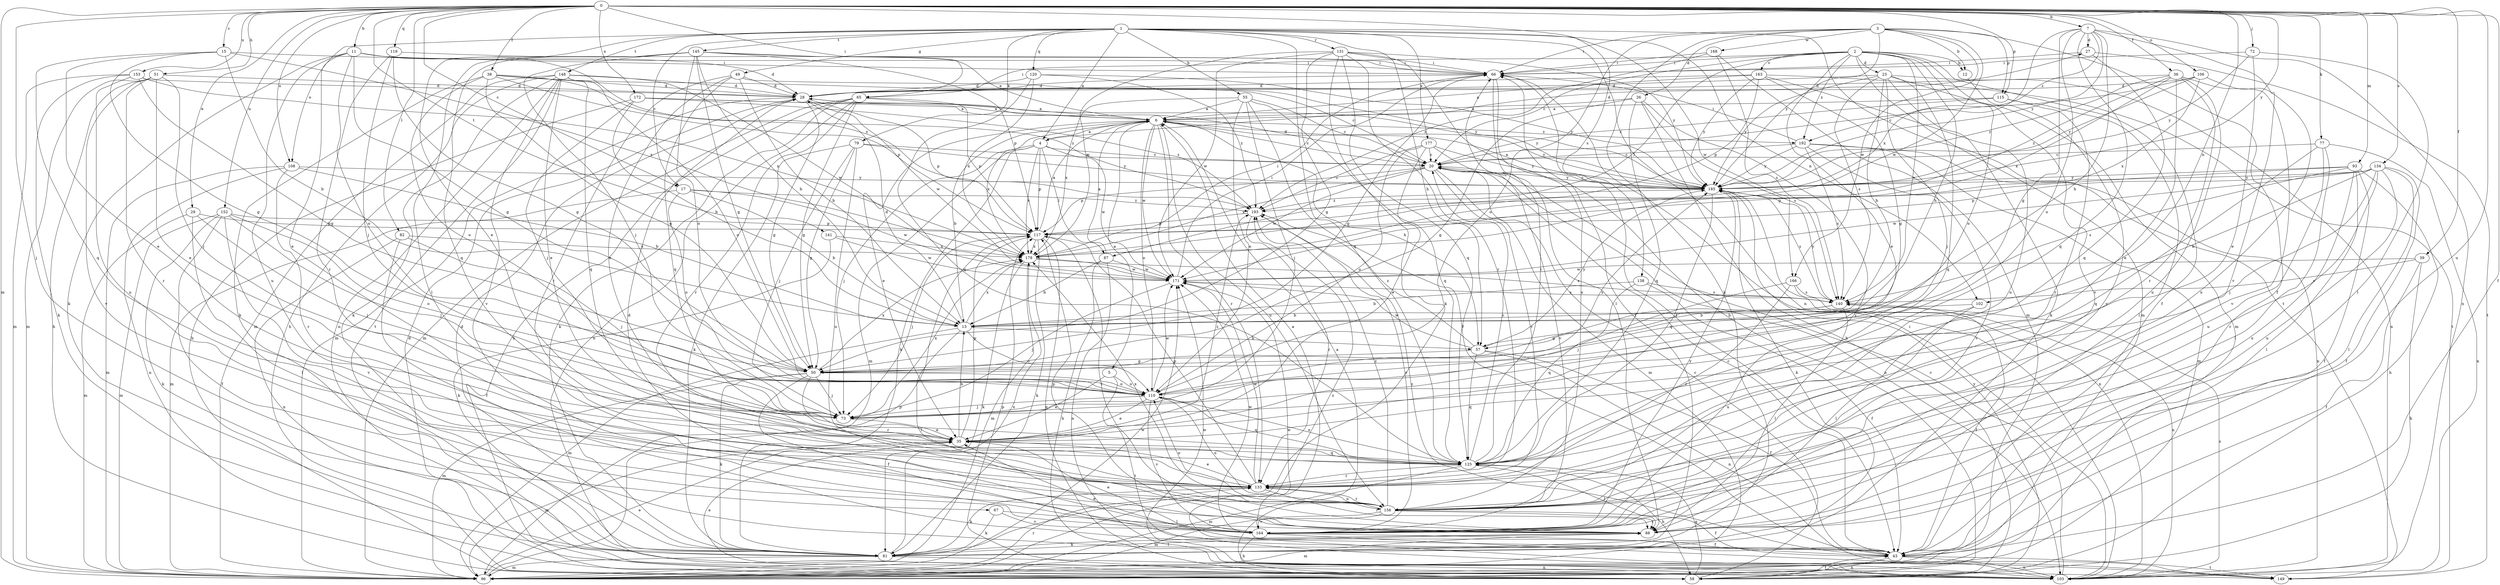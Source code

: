 strict digraph  {
0;
1;
2;
3;
4;
5;
6;
7;
11;
12;
13;
15;
17;
20;
23;
26;
27;
28;
29;
35;
36;
38;
39;
43;
49;
50;
51;
55;
57;
58;
65;
66;
67;
72;
73;
77;
79;
81;
82;
87;
88;
93;
96;
102;
103;
106;
108;
110;
115;
117;
119;
120;
125;
131;
133;
134;
138;
140;
141;
145;
148;
149;
152;
153;
156;
163;
164;
166;
168;
171;
172;
177;
178;
185;
192;
193;
0 -> 7  [label=b];
0 -> 11  [label=b];
0 -> 15  [label=c];
0 -> 17  [label=c];
0 -> 29  [label=e];
0 -> 36  [label=f];
0 -> 38  [label=f];
0 -> 39  [label=f];
0 -> 43  [label=f];
0 -> 51  [label=h];
0 -> 65  [label=i];
0 -> 67  [label=j];
0 -> 72  [label=j];
0 -> 77  [label=k];
0 -> 82  [label=l];
0 -> 93  [label=m];
0 -> 96  [label=m];
0 -> 102  [label=n];
0 -> 106  [label=o];
0 -> 108  [label=o];
0 -> 115  [label=p];
0 -> 119  [label=q];
0 -> 134  [label=s];
0 -> 138  [label=s];
0 -> 141  [label=t];
0 -> 152  [label=u];
0 -> 153  [label=u];
0 -> 156  [label=u];
0 -> 172  [label=x];
0 -> 185  [label=y];
1 -> 4  [label=a];
1 -> 17  [label=c];
1 -> 35  [label=e];
1 -> 49  [label=g];
1 -> 55  [label=h];
1 -> 57  [label=h];
1 -> 79  [label=k];
1 -> 102  [label=n];
1 -> 103  [label=n];
1 -> 108  [label=o];
1 -> 120  [label=q];
1 -> 125  [label=q];
1 -> 131  [label=r];
1 -> 145  [label=t];
1 -> 148  [label=t];
1 -> 149  [label=t];
1 -> 166  [label=w];
1 -> 177  [label=x];
2 -> 12  [label=b];
2 -> 20  [label=c];
2 -> 23  [label=d];
2 -> 35  [label=e];
2 -> 43  [label=f];
2 -> 57  [label=h];
2 -> 65  [label=i];
2 -> 66  [label=i];
2 -> 87  [label=l];
2 -> 96  [label=m];
2 -> 110  [label=o];
2 -> 140  [label=s];
2 -> 163  [label=v];
2 -> 164  [label=v];
2 -> 192  [label=z];
3 -> 12  [label=b];
3 -> 26  [label=d];
3 -> 43  [label=f];
3 -> 66  [label=i];
3 -> 81  [label=k];
3 -> 110  [label=o];
3 -> 115  [label=p];
3 -> 166  [label=w];
3 -> 168  [label=w];
3 -> 171  [label=w];
3 -> 185  [label=y];
4 -> 20  [label=c];
4 -> 27  [label=d];
4 -> 73  [label=j];
4 -> 81  [label=k];
4 -> 87  [label=l];
4 -> 96  [label=m];
4 -> 117  [label=p];
4 -> 171  [label=w];
4 -> 178  [label=x];
5 -> 35  [label=e];
5 -> 110  [label=o];
5 -> 149  [label=t];
6 -> 4  [label=a];
6 -> 5  [label=a];
6 -> 13  [label=b];
6 -> 20  [label=c];
6 -> 35  [label=e];
6 -> 57  [label=h];
6 -> 110  [label=o];
6 -> 133  [label=r];
6 -> 156  [label=u];
6 -> 171  [label=w];
6 -> 178  [label=x];
6 -> 185  [label=y];
6 -> 192  [label=z];
7 -> 27  [label=d];
7 -> 50  [label=g];
7 -> 57  [label=h];
7 -> 103  [label=n];
7 -> 110  [label=o];
7 -> 125  [label=q];
7 -> 164  [label=v];
7 -> 178  [label=x];
7 -> 185  [label=y];
7 -> 192  [label=z];
11 -> 28  [label=d];
11 -> 35  [label=e];
11 -> 50  [label=g];
11 -> 66  [label=i];
11 -> 81  [label=k];
11 -> 110  [label=o];
11 -> 156  [label=u];
11 -> 193  [label=z];
12 -> 164  [label=v];
13 -> 28  [label=d];
13 -> 57  [label=h];
13 -> 88  [label=l];
13 -> 96  [label=m];
13 -> 110  [label=o];
13 -> 178  [label=x];
15 -> 13  [label=b];
15 -> 35  [label=e];
15 -> 50  [label=g];
15 -> 66  [label=i];
15 -> 125  [label=q];
15 -> 178  [label=x];
17 -> 13  [label=b];
17 -> 96  [label=m];
17 -> 110  [label=o];
17 -> 171  [label=w];
17 -> 193  [label=z];
20 -> 28  [label=d];
20 -> 96  [label=m];
20 -> 103  [label=n];
20 -> 117  [label=p];
20 -> 133  [label=r];
20 -> 171  [label=w];
20 -> 178  [label=x];
20 -> 185  [label=y];
23 -> 13  [label=b];
23 -> 28  [label=d];
23 -> 73  [label=j];
23 -> 81  [label=k];
23 -> 96  [label=m];
23 -> 103  [label=n];
23 -> 125  [label=q];
23 -> 140  [label=s];
23 -> 185  [label=y];
26 -> 6  [label=a];
26 -> 50  [label=g];
26 -> 58  [label=h];
26 -> 125  [label=q];
26 -> 140  [label=s];
26 -> 164  [label=v];
27 -> 66  [label=i];
27 -> 125  [label=q];
27 -> 149  [label=t];
28 -> 6  [label=a];
28 -> 50  [label=g];
28 -> 96  [label=m];
28 -> 117  [label=p];
28 -> 171  [label=w];
29 -> 73  [label=j];
29 -> 88  [label=l];
29 -> 96  [label=m];
29 -> 117  [label=p];
35 -> 13  [label=b];
35 -> 96  [label=m];
35 -> 117  [label=p];
35 -> 125  [label=q];
35 -> 193  [label=z];
36 -> 28  [label=d];
36 -> 35  [label=e];
36 -> 133  [label=r];
36 -> 156  [label=u];
36 -> 164  [label=v];
36 -> 178  [label=x];
36 -> 185  [label=y];
36 -> 193  [label=z];
38 -> 20  [label=c];
38 -> 28  [label=d];
38 -> 50  [label=g];
38 -> 81  [label=k];
38 -> 110  [label=o];
38 -> 117  [label=p];
38 -> 193  [label=z];
39 -> 43  [label=f];
39 -> 58  [label=h];
39 -> 140  [label=s];
39 -> 171  [label=w];
43 -> 20  [label=c];
43 -> 35  [label=e];
43 -> 58  [label=h];
43 -> 103  [label=n];
43 -> 149  [label=t];
43 -> 193  [label=z];
49 -> 13  [label=b];
49 -> 28  [label=d];
49 -> 35  [label=e];
49 -> 125  [label=q];
49 -> 133  [label=r];
49 -> 185  [label=y];
50 -> 43  [label=f];
50 -> 73  [label=j];
50 -> 81  [label=k];
50 -> 96  [label=m];
50 -> 110  [label=o];
50 -> 133  [label=r];
50 -> 178  [label=x];
51 -> 28  [label=d];
51 -> 35  [label=e];
51 -> 58  [label=h];
51 -> 73  [label=j];
51 -> 96  [label=m];
51 -> 133  [label=r];
51 -> 164  [label=v];
55 -> 6  [label=a];
55 -> 20  [label=c];
55 -> 43  [label=f];
55 -> 73  [label=j];
55 -> 110  [label=o];
55 -> 125  [label=q];
55 -> 178  [label=x];
57 -> 43  [label=f];
57 -> 50  [label=g];
57 -> 103  [label=n];
57 -> 125  [label=q];
57 -> 171  [label=w];
57 -> 185  [label=y];
57 -> 193  [label=z];
58 -> 20  [label=c];
58 -> 28  [label=d];
58 -> 43  [label=f];
58 -> 117  [label=p];
58 -> 125  [label=q];
58 -> 185  [label=y];
65 -> 6  [label=a];
65 -> 50  [label=g];
65 -> 58  [label=h];
65 -> 81  [label=k];
65 -> 96  [label=m];
65 -> 103  [label=n];
65 -> 117  [label=p];
65 -> 133  [label=r];
66 -> 28  [label=d];
66 -> 43  [label=f];
66 -> 50  [label=g];
66 -> 88  [label=l];
66 -> 156  [label=u];
67 -> 81  [label=k];
67 -> 88  [label=l];
67 -> 164  [label=v];
72 -> 35  [label=e];
72 -> 66  [label=i];
72 -> 88  [label=l];
72 -> 185  [label=y];
73 -> 35  [label=e];
73 -> 178  [label=x];
77 -> 20  [label=c];
77 -> 88  [label=l];
77 -> 103  [label=n];
77 -> 125  [label=q];
77 -> 156  [label=u];
79 -> 20  [label=c];
79 -> 50  [label=g];
79 -> 73  [label=j];
79 -> 81  [label=k];
79 -> 156  [label=u];
79 -> 185  [label=y];
81 -> 28  [label=d];
81 -> 66  [label=i];
81 -> 88  [label=l];
81 -> 96  [label=m];
81 -> 103  [label=n];
81 -> 178  [label=x];
82 -> 43  [label=f];
82 -> 73  [label=j];
82 -> 103  [label=n];
82 -> 178  [label=x];
87 -> 6  [label=a];
87 -> 13  [label=b];
87 -> 58  [label=h];
87 -> 103  [label=n];
87 -> 171  [label=w];
88 -> 81  [label=k];
88 -> 96  [label=m];
88 -> 117  [label=p];
93 -> 43  [label=f];
93 -> 58  [label=h];
93 -> 88  [label=l];
93 -> 117  [label=p];
93 -> 140  [label=s];
93 -> 156  [label=u];
93 -> 185  [label=y];
96 -> 35  [label=e];
96 -> 117  [label=p];
96 -> 133  [label=r];
96 -> 171  [label=w];
96 -> 193  [label=z];
102 -> 13  [label=b];
102 -> 88  [label=l];
102 -> 156  [label=u];
103 -> 6  [label=a];
103 -> 20  [label=c];
103 -> 35  [label=e];
103 -> 66  [label=i];
103 -> 140  [label=s];
103 -> 171  [label=w];
106 -> 20  [label=c];
106 -> 28  [label=d];
106 -> 156  [label=u];
106 -> 178  [label=x];
106 -> 185  [label=y];
108 -> 13  [label=b];
108 -> 96  [label=m];
108 -> 103  [label=n];
108 -> 133  [label=r];
108 -> 185  [label=y];
110 -> 35  [label=e];
110 -> 73  [label=j];
110 -> 125  [label=q];
110 -> 156  [label=u];
110 -> 164  [label=v];
110 -> 171  [label=w];
110 -> 185  [label=y];
115 -> 6  [label=a];
115 -> 20  [label=c];
115 -> 88  [label=l];
115 -> 133  [label=r];
117 -> 6  [label=a];
117 -> 73  [label=j];
117 -> 81  [label=k];
117 -> 88  [label=l];
117 -> 103  [label=n];
117 -> 178  [label=x];
119 -> 50  [label=g];
119 -> 66  [label=i];
119 -> 73  [label=j];
119 -> 133  [label=r];
120 -> 28  [label=d];
120 -> 125  [label=q];
120 -> 178  [label=x];
120 -> 185  [label=y];
120 -> 193  [label=z];
125 -> 20  [label=c];
125 -> 58  [label=h];
125 -> 66  [label=i];
125 -> 88  [label=l];
125 -> 96  [label=m];
125 -> 110  [label=o];
125 -> 133  [label=r];
131 -> 50  [label=g];
131 -> 58  [label=h];
131 -> 66  [label=i];
131 -> 81  [label=k];
131 -> 125  [label=q];
131 -> 133  [label=r];
131 -> 171  [label=w];
131 -> 178  [label=x];
131 -> 185  [label=y];
133 -> 35  [label=e];
133 -> 81  [label=k];
133 -> 88  [label=l];
133 -> 117  [label=p];
133 -> 156  [label=u];
133 -> 171  [label=w];
134 -> 13  [label=b];
134 -> 43  [label=f];
134 -> 73  [label=j];
134 -> 88  [label=l];
134 -> 117  [label=p];
134 -> 133  [label=r];
134 -> 156  [label=u];
134 -> 171  [label=w];
134 -> 185  [label=y];
138 -> 13  [label=b];
138 -> 43  [label=f];
138 -> 125  [label=q];
138 -> 140  [label=s];
140 -> 13  [label=b];
140 -> 43  [label=f];
140 -> 50  [label=g];
140 -> 88  [label=l];
140 -> 185  [label=y];
141 -> 81  [label=k];
141 -> 171  [label=w];
141 -> 178  [label=x];
145 -> 6  [label=a];
145 -> 13  [label=b];
145 -> 50  [label=g];
145 -> 66  [label=i];
145 -> 73  [label=j];
145 -> 88  [label=l];
145 -> 110  [label=o];
145 -> 117  [label=p];
145 -> 125  [label=q];
148 -> 28  [label=d];
148 -> 35  [label=e];
148 -> 58  [label=h];
148 -> 81  [label=k];
148 -> 96  [label=m];
148 -> 103  [label=n];
148 -> 110  [label=o];
148 -> 125  [label=q];
148 -> 149  [label=t];
148 -> 164  [label=v];
148 -> 171  [label=w];
149 -> 171  [label=w];
152 -> 43  [label=f];
152 -> 73  [label=j];
152 -> 81  [label=k];
152 -> 96  [label=m];
152 -> 110  [label=o];
152 -> 117  [label=p];
152 -> 164  [label=v];
153 -> 28  [label=d];
153 -> 50  [label=g];
153 -> 81  [label=k];
153 -> 96  [label=m];
153 -> 156  [label=u];
153 -> 178  [label=x];
156 -> 43  [label=f];
156 -> 88  [label=l];
156 -> 96  [label=m];
156 -> 110  [label=o];
156 -> 133  [label=r];
156 -> 164  [label=v];
156 -> 178  [label=x];
156 -> 193  [label=z];
163 -> 6  [label=a];
163 -> 28  [label=d];
163 -> 50  [label=g];
163 -> 117  [label=p];
163 -> 149  [label=t];
163 -> 156  [label=u];
163 -> 185  [label=y];
164 -> 6  [label=a];
164 -> 28  [label=d];
164 -> 35  [label=e];
164 -> 43  [label=f];
164 -> 58  [label=h];
164 -> 149  [label=t];
164 -> 171  [label=w];
164 -> 185  [label=y];
166 -> 73  [label=j];
166 -> 103  [label=n];
166 -> 133  [label=r];
166 -> 140  [label=s];
168 -> 66  [label=i];
168 -> 96  [label=m];
168 -> 140  [label=s];
168 -> 193  [label=z];
171 -> 66  [label=i];
171 -> 73  [label=j];
171 -> 140  [label=s];
172 -> 6  [label=a];
172 -> 13  [label=b];
172 -> 58  [label=h];
172 -> 73  [label=j];
172 -> 185  [label=y];
172 -> 193  [label=z];
177 -> 20  [label=c];
177 -> 35  [label=e];
177 -> 110  [label=o];
177 -> 164  [label=v];
177 -> 185  [label=y];
177 -> 193  [label=z];
178 -> 66  [label=i];
178 -> 81  [label=k];
178 -> 96  [label=m];
178 -> 140  [label=s];
178 -> 171  [label=w];
185 -> 6  [label=a];
185 -> 20  [label=c];
185 -> 81  [label=k];
185 -> 103  [label=n];
185 -> 125  [label=q];
185 -> 140  [label=s];
185 -> 193  [label=z];
192 -> 20  [label=c];
192 -> 66  [label=i];
192 -> 96  [label=m];
192 -> 103  [label=n];
192 -> 140  [label=s];
192 -> 164  [label=v];
192 -> 185  [label=y];
193 -> 117  [label=p];
193 -> 133  [label=r];
193 -> 164  [label=v];
}

